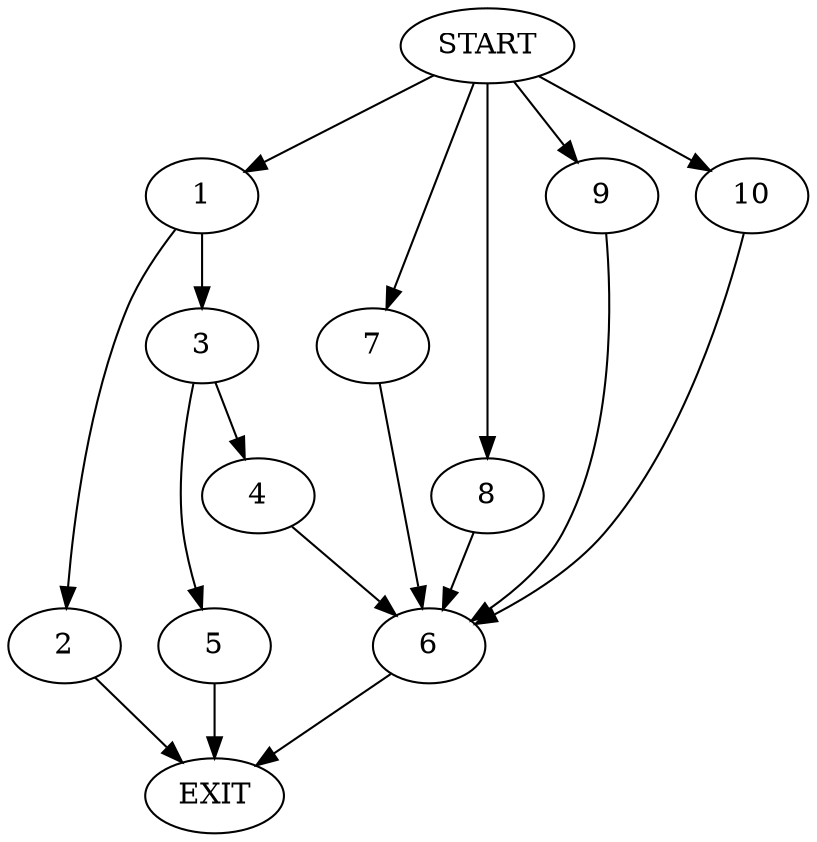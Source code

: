digraph {
0 [label="START"]
11 [label="EXIT"]
0 -> 1
1 -> 2
1 -> 3
3 -> 4
3 -> 5
2 -> 11
5 -> 11
4 -> 6
6 -> 11
0 -> 7
7 -> 6
0 -> 8
8 -> 6
0 -> 9
9 -> 6
0 -> 10
10 -> 6
}
